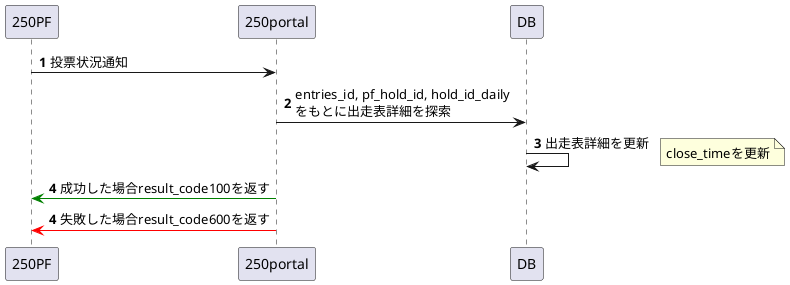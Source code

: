 @startuml 
autonumber
250PF -> 250portal : 投票状況通知
250portal -> DB : entries_id, pf_hold_id, hold_id_daily\nをもとに出走表詳細を探索
DB -> DB : 出走表詳細を更新
note right: close_timeを更新
250portal -[#green]> 250PF : 成功した場合result_code100を返す
autonumber 4
250portal -[#red]> 250PF : 失敗した場合result_code600を返す
@enduml
